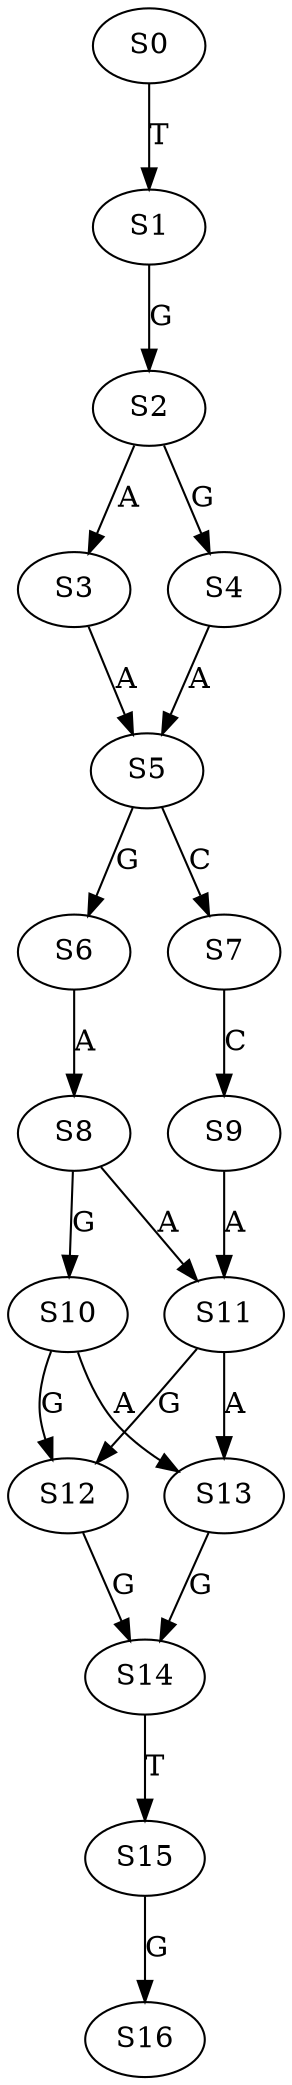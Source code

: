strict digraph  {
	S0 -> S1 [ label = T ];
	S1 -> S2 [ label = G ];
	S2 -> S3 [ label = A ];
	S2 -> S4 [ label = G ];
	S3 -> S5 [ label = A ];
	S4 -> S5 [ label = A ];
	S5 -> S6 [ label = G ];
	S5 -> S7 [ label = C ];
	S6 -> S8 [ label = A ];
	S7 -> S9 [ label = C ];
	S8 -> S10 [ label = G ];
	S8 -> S11 [ label = A ];
	S9 -> S11 [ label = A ];
	S10 -> S12 [ label = G ];
	S10 -> S13 [ label = A ];
	S11 -> S13 [ label = A ];
	S11 -> S12 [ label = G ];
	S12 -> S14 [ label = G ];
	S13 -> S14 [ label = G ];
	S14 -> S15 [ label = T ];
	S15 -> S16 [ label = G ];
}

